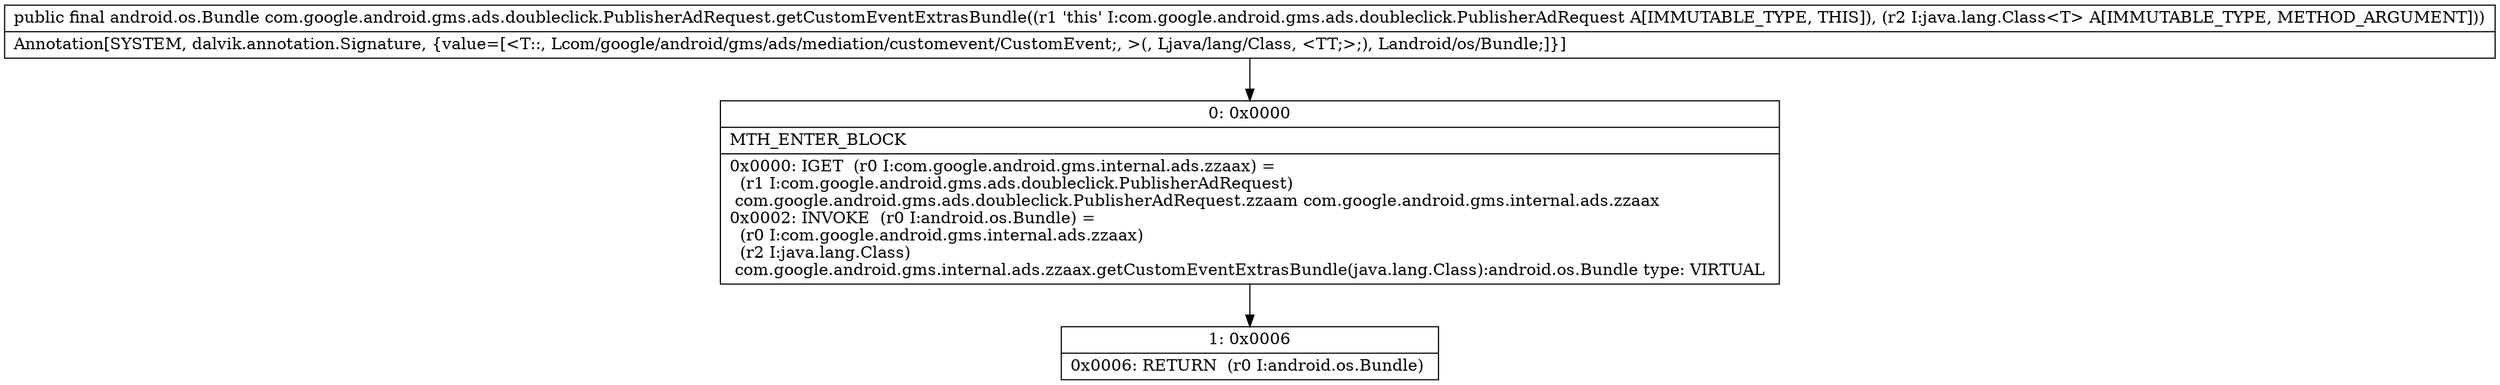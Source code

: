 digraph "CFG forcom.google.android.gms.ads.doubleclick.PublisherAdRequest.getCustomEventExtrasBundle(Ljava\/lang\/Class;)Landroid\/os\/Bundle;" {
Node_0 [shape=record,label="{0\:\ 0x0000|MTH_ENTER_BLOCK\l|0x0000: IGET  (r0 I:com.google.android.gms.internal.ads.zzaax) = \l  (r1 I:com.google.android.gms.ads.doubleclick.PublisherAdRequest)\l com.google.android.gms.ads.doubleclick.PublisherAdRequest.zzaam com.google.android.gms.internal.ads.zzaax \l0x0002: INVOKE  (r0 I:android.os.Bundle) = \l  (r0 I:com.google.android.gms.internal.ads.zzaax)\l  (r2 I:java.lang.Class)\l com.google.android.gms.internal.ads.zzaax.getCustomEventExtrasBundle(java.lang.Class):android.os.Bundle type: VIRTUAL \l}"];
Node_1 [shape=record,label="{1\:\ 0x0006|0x0006: RETURN  (r0 I:android.os.Bundle) \l}"];
MethodNode[shape=record,label="{public final android.os.Bundle com.google.android.gms.ads.doubleclick.PublisherAdRequest.getCustomEventExtrasBundle((r1 'this' I:com.google.android.gms.ads.doubleclick.PublisherAdRequest A[IMMUTABLE_TYPE, THIS]), (r2 I:java.lang.Class\<T\> A[IMMUTABLE_TYPE, METHOD_ARGUMENT]))  | Annotation[SYSTEM, dalvik.annotation.Signature, \{value=[\<T::, Lcom\/google\/android\/gms\/ads\/mediation\/customevent\/CustomEvent;, \>(, Ljava\/lang\/Class, \<TT;\>;), Landroid\/os\/Bundle;]\}]\l}"];
MethodNode -> Node_0;
Node_0 -> Node_1;
}

